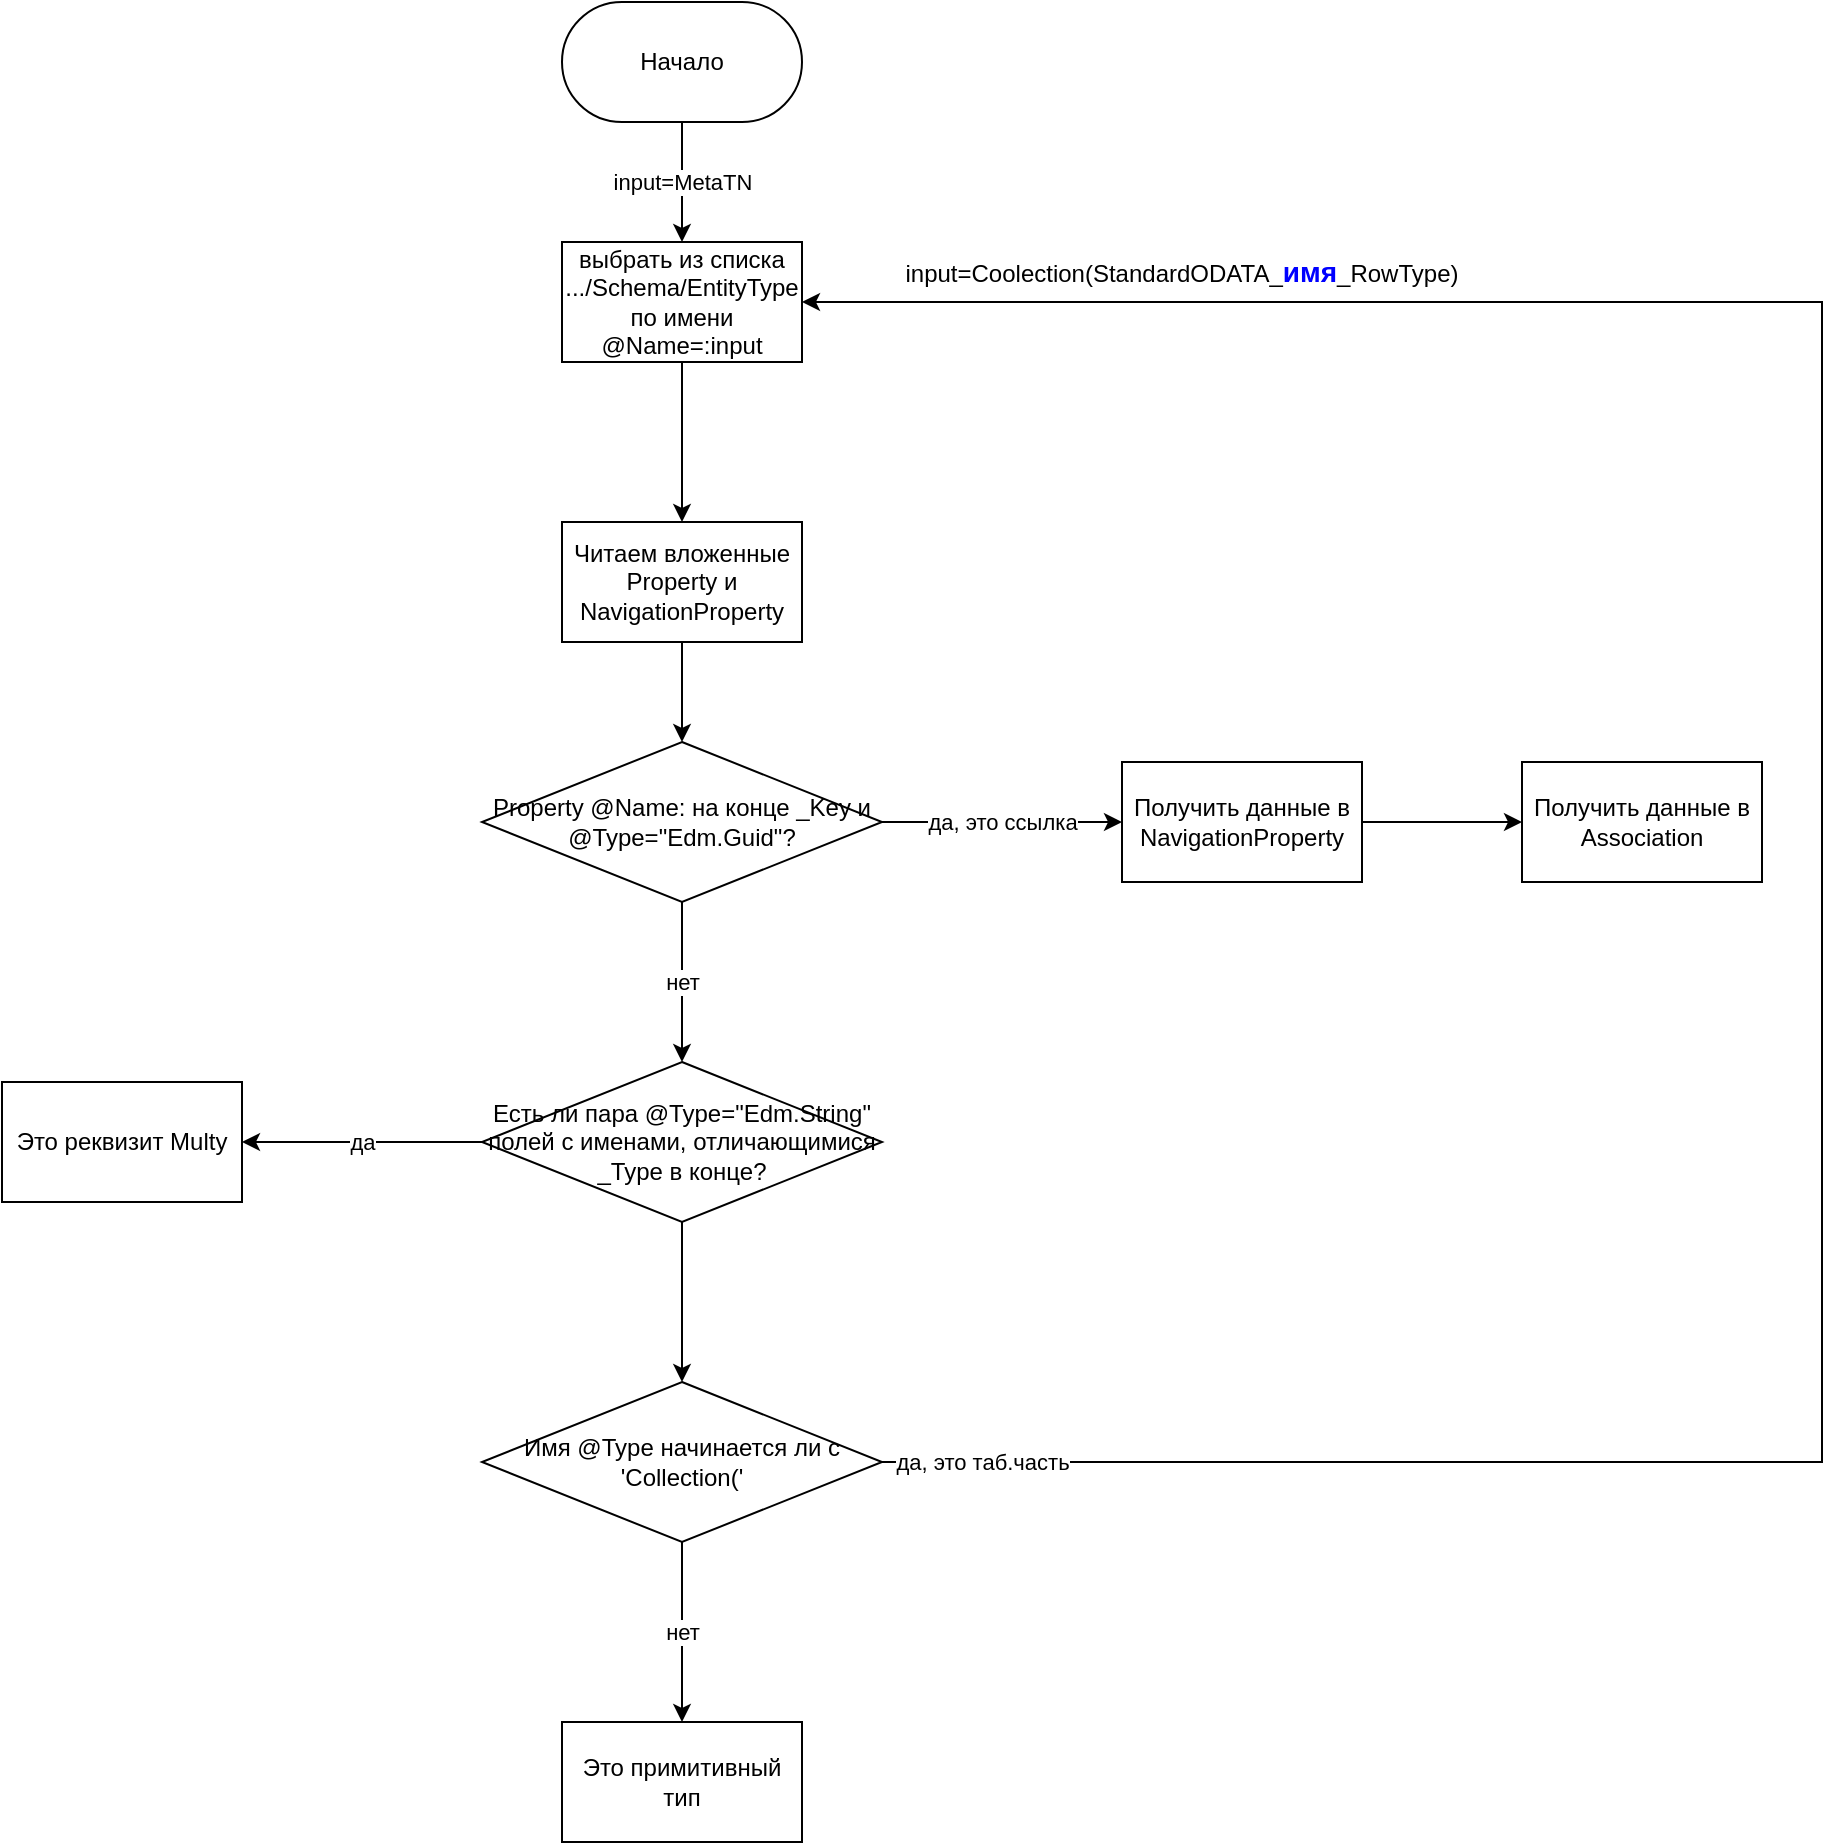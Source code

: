 <mxfile version="21.0.8" type="github">
  <diagram name="Страница 1" id="MmqBgHbG-z-Ey42BIpIS">
    <mxGraphModel dx="1434" dy="841" grid="1" gridSize="10" guides="1" tooltips="1" connect="1" arrows="1" fold="1" page="1" pageScale="1" pageWidth="1169" pageHeight="1654" math="0" shadow="0">
      <root>
        <mxCell id="0" />
        <mxCell id="1" parent="0" />
        <mxCell id="7VB6xAebmm58KDsn_PR9-3" value="input=MetaTN" style="edgeStyle=orthogonalEdgeStyle;rounded=0;orthogonalLoop=1;jettySize=auto;html=1;exitX=0.5;exitY=1;exitDx=0;exitDy=0;" parent="1" source="7VB6xAebmm58KDsn_PR9-1" target="7VB6xAebmm58KDsn_PR9-2" edge="1">
          <mxGeometry relative="1" as="geometry" />
        </mxCell>
        <mxCell id="7VB6xAebmm58KDsn_PR9-1" value="Начало" style="rounded=1;whiteSpace=wrap;html=1;arcSize=50;" parent="1" vertex="1">
          <mxGeometry x="450" y="30" width="120" height="60" as="geometry" />
        </mxCell>
        <mxCell id="7VB6xAebmm58KDsn_PR9-5" value="" style="edgeStyle=orthogonalEdgeStyle;rounded=0;orthogonalLoop=1;jettySize=auto;html=1;" parent="1" source="7VB6xAebmm58KDsn_PR9-2" target="7VB6xAebmm58KDsn_PR9-4" edge="1">
          <mxGeometry relative="1" as="geometry" />
        </mxCell>
        <mxCell id="7VB6xAebmm58KDsn_PR9-2" value="выбрать из списка .../Schema/EntityType по имени @Name=:input" style="rounded=0;whiteSpace=wrap;html=1;" parent="1" vertex="1">
          <mxGeometry x="450" y="150" width="120" height="60" as="geometry" />
        </mxCell>
        <mxCell id="7VB6xAebmm58KDsn_PR9-7" value="" style="edgeStyle=orthogonalEdgeStyle;rounded=0;orthogonalLoop=1;jettySize=auto;html=1;" parent="1" source="7VB6xAebmm58KDsn_PR9-4" target="7VB6xAebmm58KDsn_PR9-6" edge="1">
          <mxGeometry relative="1" as="geometry" />
        </mxCell>
        <mxCell id="7VB6xAebmm58KDsn_PR9-4" value="Читаем вложенные Property и NavigationProperty" style="whiteSpace=wrap;html=1;rounded=0;" parent="1" vertex="1">
          <mxGeometry x="450" y="290" width="120" height="60" as="geometry" />
        </mxCell>
        <mxCell id="7VB6xAebmm58KDsn_PR9-9" value="да, это ссылка" style="edgeStyle=orthogonalEdgeStyle;rounded=0;orthogonalLoop=1;jettySize=auto;html=1;" parent="1" source="7VB6xAebmm58KDsn_PR9-6" target="7VB6xAebmm58KDsn_PR9-8" edge="1">
          <mxGeometry relative="1" as="geometry" />
        </mxCell>
        <mxCell id="7VB6xAebmm58KDsn_PR9-13" value="нет" style="edgeStyle=orthogonalEdgeStyle;rounded=0;orthogonalLoop=1;jettySize=auto;html=1;" parent="1" source="7VB6xAebmm58KDsn_PR9-6" target="7VB6xAebmm58KDsn_PR9-12" edge="1">
          <mxGeometry relative="1" as="geometry" />
        </mxCell>
        <mxCell id="7VB6xAebmm58KDsn_PR9-6" value="Property @Name: на конце _Key и @Type=&quot;Edm.Guid&quot;?" style="rhombus;whiteSpace=wrap;html=1;rounded=0;" parent="1" vertex="1">
          <mxGeometry x="410" y="400" width="200" height="80" as="geometry" />
        </mxCell>
        <mxCell id="7VB6xAebmm58KDsn_PR9-11" value="" style="edgeStyle=orthogonalEdgeStyle;rounded=0;orthogonalLoop=1;jettySize=auto;html=1;" parent="1" source="7VB6xAebmm58KDsn_PR9-8" target="7VB6xAebmm58KDsn_PR9-10" edge="1">
          <mxGeometry relative="1" as="geometry" />
        </mxCell>
        <mxCell id="7VB6xAebmm58KDsn_PR9-8" value="Получить данные в NavigationProperty" style="whiteSpace=wrap;html=1;rounded=0;" parent="1" vertex="1">
          <mxGeometry x="730" y="410" width="120" height="60" as="geometry" />
        </mxCell>
        <mxCell id="7VB6xAebmm58KDsn_PR9-10" value="Получить данные в Association" style="whiteSpace=wrap;html=1;rounded=0;" parent="1" vertex="1">
          <mxGeometry x="930" y="410" width="120" height="60" as="geometry" />
        </mxCell>
        <mxCell id="7VB6xAebmm58KDsn_PR9-15" value="да" style="edgeStyle=orthogonalEdgeStyle;rounded=0;orthogonalLoop=1;jettySize=auto;html=1;" parent="1" source="7VB6xAebmm58KDsn_PR9-12" target="7VB6xAebmm58KDsn_PR9-14" edge="1">
          <mxGeometry relative="1" as="geometry" />
        </mxCell>
        <mxCell id="7VB6xAebmm58KDsn_PR9-17" value="" style="edgeStyle=orthogonalEdgeStyle;rounded=0;orthogonalLoop=1;jettySize=auto;html=1;" parent="1" source="7VB6xAebmm58KDsn_PR9-12" target="7VB6xAebmm58KDsn_PR9-16" edge="1">
          <mxGeometry relative="1" as="geometry" />
        </mxCell>
        <mxCell id="7VB6xAebmm58KDsn_PR9-12" value="Есть ли пара @Type=&quot;Edm.String&quot;&lt;br&gt;полей с именами, отличающимися _Type в конце?" style="rhombus;whiteSpace=wrap;html=1;rounded=0;" parent="1" vertex="1">
          <mxGeometry x="410" y="560" width="200" height="80" as="geometry" />
        </mxCell>
        <mxCell id="7VB6xAebmm58KDsn_PR9-14" value="Это реквизит Multy" style="whiteSpace=wrap;html=1;rounded=0;" parent="1" vertex="1">
          <mxGeometry x="170" y="570" width="120" height="60" as="geometry" />
        </mxCell>
        <mxCell id="7VB6xAebmm58KDsn_PR9-19" value="нет" style="edgeStyle=orthogonalEdgeStyle;rounded=0;orthogonalLoop=1;jettySize=auto;html=1;" parent="1" source="7VB6xAebmm58KDsn_PR9-16" target="7VB6xAebmm58KDsn_PR9-18" edge="1">
          <mxGeometry relative="1" as="geometry" />
        </mxCell>
        <mxCell id="7VB6xAebmm58KDsn_PR9-21" value="да, это таб.часть" style="edgeStyle=orthogonalEdgeStyle;rounded=0;orthogonalLoop=1;jettySize=auto;html=1;entryX=1;entryY=0.5;entryDx=0;entryDy=0;" parent="1" source="7VB6xAebmm58KDsn_PR9-16" target="7VB6xAebmm58KDsn_PR9-2" edge="1">
          <mxGeometry x="-0.936" relative="1" as="geometry">
            <mxPoint x="670" y="180" as="targetPoint" />
            <Array as="points">
              <mxPoint x="1080" y="760" />
              <mxPoint x="1080" y="180" />
            </Array>
            <mxPoint as="offset" />
          </mxGeometry>
        </mxCell>
        <mxCell id="7VB6xAebmm58KDsn_PR9-16" value="Имя @Type начинается ли с &#39;Collection(&#39;" style="rhombus;whiteSpace=wrap;html=1;rounded=0;" parent="1" vertex="1">
          <mxGeometry x="410" y="720" width="200" height="80" as="geometry" />
        </mxCell>
        <mxCell id="7VB6xAebmm58KDsn_PR9-18" value="Это примитивный тип" style="whiteSpace=wrap;html=1;rounded=0;" parent="1" vertex="1">
          <mxGeometry x="450" y="890" width="120" height="60" as="geometry" />
        </mxCell>
        <mxCell id="7VB6xAebmm58KDsn_PR9-22" value="input=Coolection(StandardODATA_&lt;font color=&quot;#0000ff&quot; style=&quot;font-size: 14px;&quot;&gt;&lt;b&gt;имя&lt;/b&gt;&lt;/font&gt;_RowType)" style="text;html=1;strokeColor=none;fillColor=none;align=center;verticalAlign=middle;whiteSpace=wrap;rounded=0;" parent="1" vertex="1">
          <mxGeometry x="620" y="150" width="280" height="30" as="geometry" />
        </mxCell>
      </root>
    </mxGraphModel>
  </diagram>
</mxfile>
